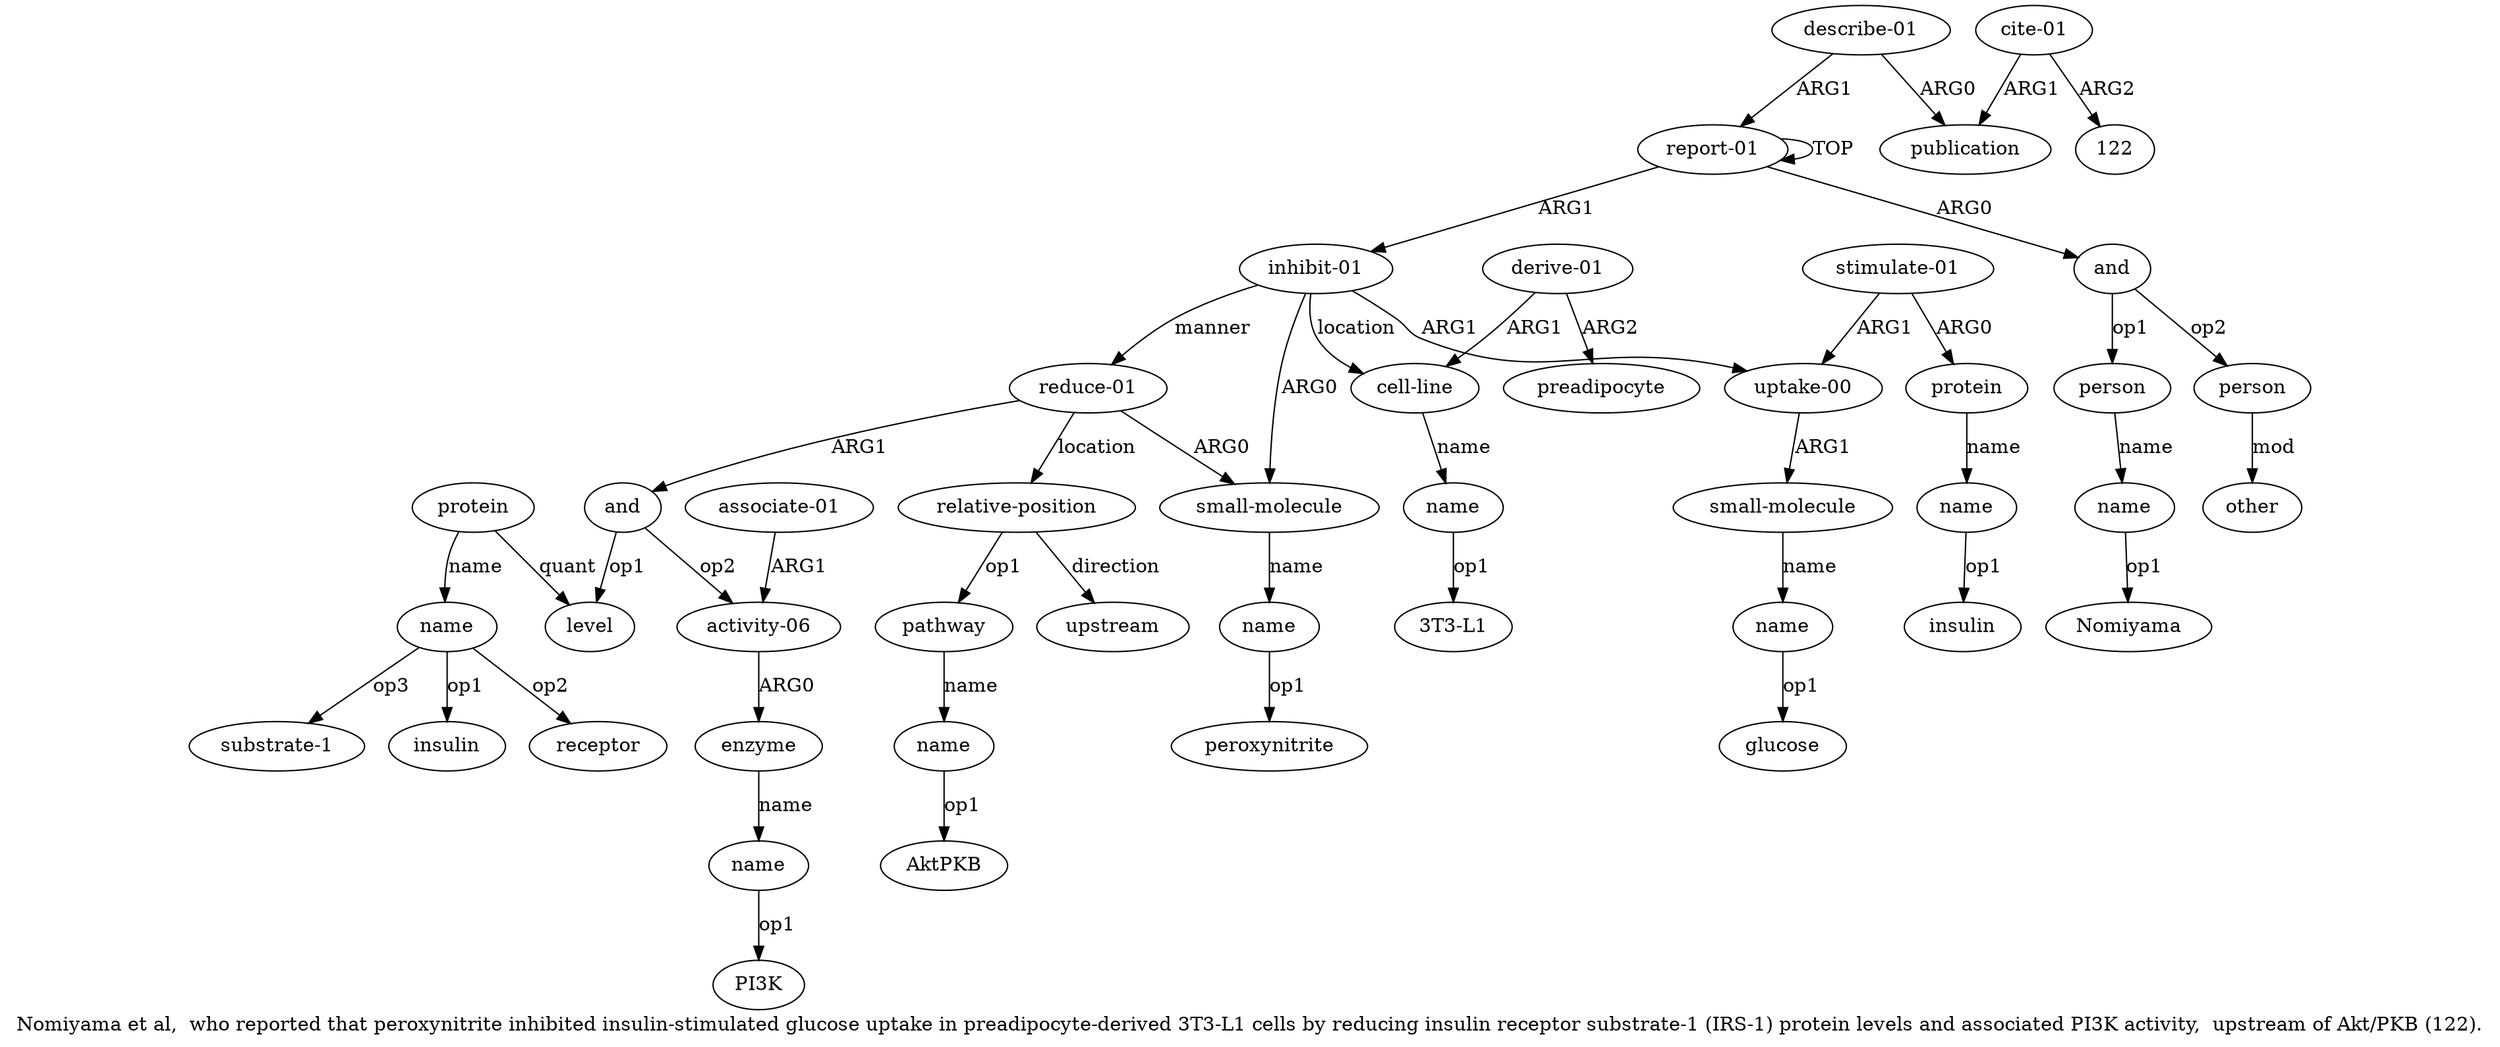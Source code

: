 digraph  {
	graph [label="Nomiyama et al,  who reported that peroxynitrite inhibited insulin-stimulated glucose uptake in preadipocyte-derived 3T3-L1 cells \
by reducing insulin receptor substrate-1 (IRS-1) protein levels and associated PI3K activity,  upstream of Akt/PKB (122)."];
	node [label="\N"];
	a20	 [color=black,
		gold_ind=20,
		gold_label=and,
		label=and,
		test_ind=20,
		test_label=and];
	a21	 [color=black,
		gold_ind=21,
		gold_label=level,
		label=level,
		test_ind=21,
		test_label=level];
	a20 -> a21 [key=0,
	color=black,
	gold_label=op1,
	label=op1,
	test_label=op1];
a24 [color=black,
	gold_ind=24,
	gold_label="activity-06",
	label="activity-06",
	test_ind=24,
	test_label="activity-06"];
a20 -> a24 [key=0,
color=black,
gold_label=op2,
label=op2,
test_label=op2];
a22 [color=black,
gold_ind=22,
gold_label=protein,
label=protein,
test_ind=22,
test_label=protein];
a22 -> a21 [key=0,
color=black,
gold_label=quant,
label=quant,
test_label=quant];
a23 [color=black,
gold_ind=23,
gold_label=name,
label=name,
test_ind=23,
test_label=name];
a22 -> a23 [key=0,
color=black,
gold_label=name,
label=name,
test_label=name];
"a23 insulin" [color=black,
gold_ind=-1,
gold_label=insulin,
label=insulin,
test_ind=-1,
test_label=insulin];
a23 -> "a23 insulin" [key=0,
color=black,
gold_label=op1,
label=op1,
test_label=op1];
"a23 receptor" [color=black,
gold_ind=-1,
gold_label=receptor,
label=receptor,
test_ind=-1,
test_label=receptor];
a23 -> "a23 receptor" [key=0,
color=black,
gold_label=op2,
label=op2,
test_label=op2];
"a23 substrate-1" [color=black,
gold_ind=-1,
gold_label="substrate-1",
label="substrate-1",
test_ind=-1,
test_label="substrate-1"];
a23 -> "a23 substrate-1" [key=0,
color=black,
gold_label=op3,
label=op3,
test_label=op3];
a25 [color=black,
gold_ind=25,
gold_label=enzyme,
label=enzyme,
test_ind=25,
test_label=enzyme];
a24 -> a25 [key=0,
color=black,
gold_label=ARG0,
label=ARG0,
test_label=ARG0];
a26 [color=black,
gold_ind=26,
gold_label=name,
label=name,
test_ind=26,
test_label=name];
a25 -> a26 [key=0,
color=black,
gold_label=name,
label=name,
test_label=name];
"a26 PI3K" [color=black,
gold_ind=-1,
gold_label=PI3K,
label=PI3K,
test_ind=-1,
test_label=PI3K];
a26 -> "a26 PI3K" [key=0,
color=black,
gold_label=op1,
label=op1,
test_label=op1];
a27 [color=black,
gold_ind=27,
gold_label="associate-01",
label="associate-01",
test_ind=27,
test_label="associate-01"];
a27 -> a24 [key=0,
color=black,
gold_label=ARG1,
label=ARG1,
test_label=ARG1];
a28 [color=black,
gold_ind=28,
gold_label="relative-position",
label="relative-position",
test_ind=28,
test_label="relative-position"];
a29 [color=black,
gold_ind=29,
gold_label=pathway,
label=pathway,
test_ind=29,
test_label=pathway];
a28 -> a29 [key=0,
color=black,
gold_label=op1,
label=op1,
test_label=op1];
a31 [color=black,
gold_ind=31,
gold_label=upstream,
label=upstream,
test_ind=31,
test_label=upstream];
a28 -> a31 [key=0,
color=black,
gold_label=direction,
label=direction,
test_label=direction];
a30 [color=black,
gold_ind=30,
gold_label=name,
label=name,
test_ind=30,
test_label=name];
a29 -> a30 [key=0,
color=black,
gold_label=name,
label=name,
test_label=name];
"a30 AktPKB" [color=black,
gold_ind=-1,
gold_label=AktPKB,
label=AktPKB,
test_ind=-1,
test_label=AktPKB];
a30 -> "a30 AktPKB" [key=0,
color=black,
gold_label=op1,
label=op1,
test_label=op1];
a33 [color=black,
gold_ind=33,
gold_label=publication,
label=publication,
test_ind=33,
test_label=publication];
a34 [color=black,
gold_ind=34,
gold_label="cite-01",
label="cite-01",
test_ind=34,
test_label="cite-01"];
a34 -> a33 [key=0,
color=black,
gold_label=ARG1,
label=ARG1,
test_label=ARG1];
"a34 122" [color=black,
gold_ind=-1,
gold_label=122,
label=122,
test_ind=-1,
test_label=122];
a34 -> "a34 122" [key=0,
color=black,
gold_label=ARG2,
label=ARG2,
test_label=ARG2];
"a3 Nomiyama" [color=black,
gold_ind=-1,
gold_label=Nomiyama,
label=Nomiyama,
test_ind=-1,
test_label=Nomiyama];
a32 [color=black,
gold_ind=32,
gold_label="describe-01",
label="describe-01",
test_ind=32,
test_label="describe-01"];
a32 -> a33 [key=0,
color=black,
gold_label=ARG0,
label=ARG0,
test_label=ARG0];
a0 [color=black,
gold_ind=0,
gold_label="report-01",
label="report-01",
test_ind=0,
test_label="report-01"];
a32 -> a0 [key=0,
color=black,
gold_label=ARG1,
label=ARG1,
test_label=ARG1];
a15 [color=black,
gold_ind=15,
gold_label="cell-line",
label="cell-line",
test_ind=15,
test_label="cell-line"];
a16 [color=black,
gold_ind=16,
gold_label=name,
label=name,
test_ind=16,
test_label=name];
a15 -> a16 [key=0,
color=black,
gold_label=name,
label=name,
test_label=name];
a14 [color=black,
gold_ind=14,
gold_label=name,
label=name,
test_ind=14,
test_label=name];
"a14 insulin" [color=black,
gold_ind=-1,
gold_label=insulin,
label=insulin,
test_ind=-1,
test_label=insulin];
a14 -> "a14 insulin" [key=0,
color=black,
gold_label=op1,
label=op1,
test_label=op1];
a17 [color=black,
gold_ind=17,
gold_label="derive-01",
label="derive-01",
test_ind=17,
test_label="derive-01"];
a17 -> a15 [key=0,
color=black,
gold_label=ARG1,
label=ARG1,
test_label=ARG1];
a18 [color=black,
gold_ind=18,
gold_label=preadipocyte,
label=preadipocyte,
test_ind=18,
test_label=preadipocyte];
a17 -> a18 [key=0,
color=black,
gold_label=ARG2,
label=ARG2,
test_label=ARG2];
"a16 3T3-L1" [color=black,
gold_ind=-1,
gold_label="3T3-L1",
label="3T3-L1",
test_ind=-1,
test_label="3T3-L1"];
a16 -> "a16 3T3-L1" [key=0,
color=black,
gold_label=op1,
label=op1,
test_label=op1];
a11 [color=black,
gold_ind=11,
gold_label=name,
label=name,
test_ind=11,
test_label=name];
"a11 glucose" [color=black,
gold_ind=-1,
gold_label=glucose,
label=glucose,
test_ind=-1,
test_label=glucose];
a11 -> "a11 glucose" [key=0,
color=black,
gold_label=op1,
label=op1,
test_label=op1];
a10 [color=black,
gold_ind=10,
gold_label="small-molecule",
label="small-molecule",
test_ind=10,
test_label="small-molecule"];
a10 -> a11 [key=0,
color=black,
gold_label=name,
label=name,
test_label=name];
a13 [color=black,
gold_ind=13,
gold_label=protein,
label=protein,
test_ind=13,
test_label=protein];
a13 -> a14 [key=0,
color=black,
gold_label=name,
label=name,
test_label=name];
a12 [color=black,
gold_ind=12,
gold_label="stimulate-01",
label="stimulate-01",
test_ind=12,
test_label="stimulate-01"];
a12 -> a13 [key=0,
color=black,
gold_label=ARG0,
label=ARG0,
test_label=ARG0];
a9 [color=black,
gold_ind=9,
gold_label="uptake-00",
label="uptake-00",
test_ind=9,
test_label="uptake-00"];
a12 -> a9 [key=0,
color=black,
gold_label=ARG1,
label=ARG1,
test_label=ARG1];
a19 [color=black,
gold_ind=19,
gold_label="reduce-01",
label="reduce-01",
test_ind=19,
test_label="reduce-01"];
a19 -> a20 [key=0,
color=black,
gold_label=ARG1,
label=ARG1,
test_label=ARG1];
a19 -> a28 [key=0,
color=black,
gold_label=location,
label=location,
test_label=location];
a7 [color=black,
gold_ind=7,
gold_label="small-molecule",
label="small-molecule",
test_ind=7,
test_label="small-molecule"];
a19 -> a7 [key=0,
color=black,
gold_label=ARG0,
label=ARG0,
test_label=ARG0];
a1 [color=black,
gold_ind=1,
gold_label=and,
label=and,
test_ind=1,
test_label=and];
a2 [color=black,
gold_ind=2,
gold_label=person,
label=person,
test_ind=2,
test_label=person];
a1 -> a2 [key=0,
color=black,
gold_label=op1,
label=op1,
test_label=op1];
a4 [color=black,
gold_ind=4,
gold_label=person,
label=person,
test_ind=4,
test_label=person];
a1 -> a4 [key=0,
color=black,
gold_label=op2,
label=op2,
test_label=op2];
a0 -> a1 [key=0,
color=black,
gold_label=ARG0,
label=ARG0,
test_label=ARG0];
a0 -> a0 [key=0,
color=black,
gold_label=TOP,
label=TOP,
test_label=TOP];
a6 [color=black,
gold_ind=6,
gold_label="inhibit-01",
label="inhibit-01",
test_ind=6,
test_label="inhibit-01"];
a0 -> a6 [key=0,
color=black,
gold_label=ARG1,
label=ARG1,
test_label=ARG1];
a3 [color=black,
gold_ind=3,
gold_label=name,
label=name,
test_ind=3,
test_label=name];
a3 -> "a3 Nomiyama" [key=0,
color=black,
gold_label=op1,
label=op1,
test_label=op1];
a2 -> a3 [key=0,
color=black,
gold_label=name,
label=name,
test_label=name];
a5 [color=black,
gold_ind=5,
gold_label=other,
label=other,
test_ind=5,
test_label=other];
a4 -> a5 [key=0,
color=black,
gold_label=mod,
label=mod,
test_label=mod];
a8 [color=black,
gold_ind=8,
gold_label=name,
label=name,
test_ind=8,
test_label=name];
a7 -> a8 [key=0,
color=black,
gold_label=name,
label=name,
test_label=name];
a6 -> a15 [key=0,
color=black,
gold_label=location,
label=location,
test_label=location];
a6 -> a19 [key=0,
color=black,
gold_label=manner,
label=manner,
test_label=manner];
a6 -> a7 [key=0,
color=black,
gold_label=ARG0,
label=ARG0,
test_label=ARG0];
a6 -> a9 [key=0,
color=black,
gold_label=ARG1,
label=ARG1,
test_label=ARG1];
a9 -> a10 [key=0,
color=black,
gold_label=ARG1,
label=ARG1,
test_label=ARG1];
"a8 peroxynitrite" [color=black,
gold_ind=-1,
gold_label=peroxynitrite,
label=peroxynitrite,
test_ind=-1,
test_label=peroxynitrite];
a8 -> "a8 peroxynitrite" [key=0,
color=black,
gold_label=op1,
label=op1,
test_label=op1];
}
